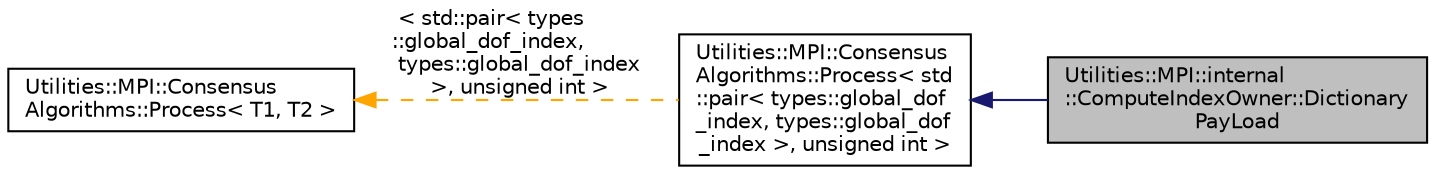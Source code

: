 digraph "Utilities::MPI::internal::ComputeIndexOwner::DictionaryPayLoad"
{
 // LATEX_PDF_SIZE
  edge [fontname="Helvetica",fontsize="10",labelfontname="Helvetica",labelfontsize="10"];
  node [fontname="Helvetica",fontsize="10",shape=record];
  rankdir="LR";
  Node1 [label="Utilities::MPI::internal\l::ComputeIndexOwner::Dictionary\lPayLoad",height=0.2,width=0.4,color="black", fillcolor="grey75", style="filled", fontcolor="black",tooltip=" "];
  Node2 -> Node1 [dir="back",color="midnightblue",fontsize="10",style="solid",fontname="Helvetica"];
  Node2 [label="Utilities::MPI::Consensus\lAlgorithms::Process\< std\l::pair\< types::global_dof\l_index, types::global_dof\l_index \>, unsigned int \>",height=0.2,width=0.4,color="black", fillcolor="white", style="filled",URL="$classUtilities_1_1MPI_1_1ConsensusAlgorithms_1_1Process.html",tooltip=" "];
  Node3 -> Node2 [dir="back",color="orange",fontsize="10",style="dashed",label=" \< std::pair\< types\l::global_dof_index,\l types::global_dof_index\l \>, unsigned int \>" ,fontname="Helvetica"];
  Node3 [label="Utilities::MPI::Consensus\lAlgorithms::Process\< T1, T2 \>",height=0.2,width=0.4,color="black", fillcolor="white", style="filled",URL="$classUtilities_1_1MPI_1_1ConsensusAlgorithms_1_1Process.html",tooltip=" "];
}

